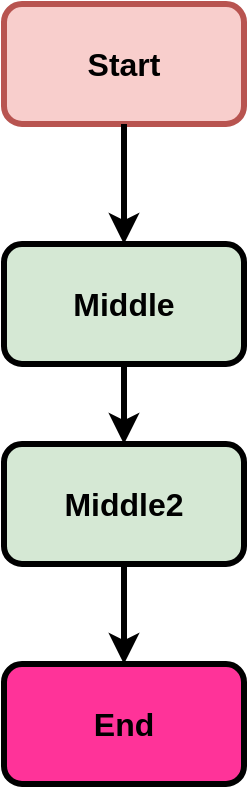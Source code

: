 <mxfile version="26.0.10">
  <diagram name="Page-1" id="eOa0H8nzNrLgtAy5zztE">
    <mxGraphModel dx="643" dy="407" grid="1" gridSize="10" guides="1" tooltips="1" connect="1" arrows="1" fold="1" page="1" pageScale="1" pageWidth="850" pageHeight="1100" math="0" shadow="0">
      <root>
        <mxCell id="0" />
        <mxCell id="1" parent="0" />
        <mxCell id="2" value="Start" style="rounded=1;whiteSpace=wrap;html=1;fontStyle=1;strokeWidth=3;fillColor=#f8cecc;strokeColor=#b85450;fontSize=16;" parent="1" vertex="1">
          <mxGeometry x="190" y="70" width="120" height="60" as="geometry" />
        </mxCell>
        <mxCell id="3" value="Middle" style="rounded=1;fillColor=#d5e8d4;whiteSpace=wrap;html=1;fontStyle=1;strokeWidth=3;fontSize=16;" parent="1" vertex="1">
          <mxGeometry x="190" y="190" width="120" height="60" as="geometry" />
        </mxCell>
        <mxCell id="KTMZ5YqVNuxgIWK0ARBa-6" value="&amp;nbsp;" style="edgeStyle=orthogonalEdgeStyle;rounded=0;orthogonalLoop=1;jettySize=auto;html=1;entryX=0.5;entryY=0;entryDx=0;entryDy=0;fontSize=16;strokeWidth=3;" parent="1" source="3" target="4" edge="1">
          <mxGeometry y="10" relative="1" as="geometry">
            <mxPoint as="offset" />
          </mxGeometry>
        </mxCell>
        <mxCell id="4" value="Middle2" style="rounded=1;fillColor=#d5e8d4;whiteSpace=wrap;html=1;fontStyle=1;strokeWidth=3;fontSize=16;" parent="1" vertex="1">
          <mxGeometry x="190" y="290" width="120" height="60" as="geometry" />
        </mxCell>
        <mxCell id="KTMZ5YqVNuxgIWK0ARBa-7" value="" style="edgeStyle=orthogonalEdgeStyle;rounded=0;orthogonalLoop=1;jettySize=auto;html=1;entryX=0.5;entryY=0;entryDx=0;entryDy=0;fontSize=16;strokeWidth=3;" parent="1" source="4" target="5" edge="1">
          <mxGeometry x="0.2" relative="1" as="geometry">
            <Array as="points">
              <mxPoint x="250" y="380" />
              <mxPoint x="250" y="380" />
            </Array>
            <mxPoint as="offset" />
          </mxGeometry>
        </mxCell>
        <mxCell id="5" value="End" style="rounded=1;fillColor=#ff3399;whiteSpace=wrap;html=1;fontStyle=1;strokeWidth=3;fontSize=16;" parent="1" vertex="1">
          <mxGeometry x="190" y="400" width="120" height="60" as="geometry" />
        </mxCell>
        <mxCell id="esRoLZ2pIwUX25uK7wMp-8" value="" style="edgeStyle=orthogonalEdgeStyle;rounded=0;orthogonalLoop=1;jettySize=auto;html=1;entryX=0.5;entryY=0;entryDx=0;entryDy=0;fontSize=16;strokeWidth=3;exitX=0.5;exitY=1;exitDx=0;exitDy=0;" edge="1" parent="1" source="2" target="3">
          <mxGeometry x="0.2" relative="1" as="geometry">
            <mxPoint x="334" y="360" as="sourcePoint" />
            <mxPoint x="334" y="410" as="targetPoint" />
            <Array as="points">
              <mxPoint x="250" y="160" />
              <mxPoint x="250" y="160" />
            </Array>
            <mxPoint as="offset" />
          </mxGeometry>
        </mxCell>
      </root>
    </mxGraphModel>
  </diagram>
</mxfile>
